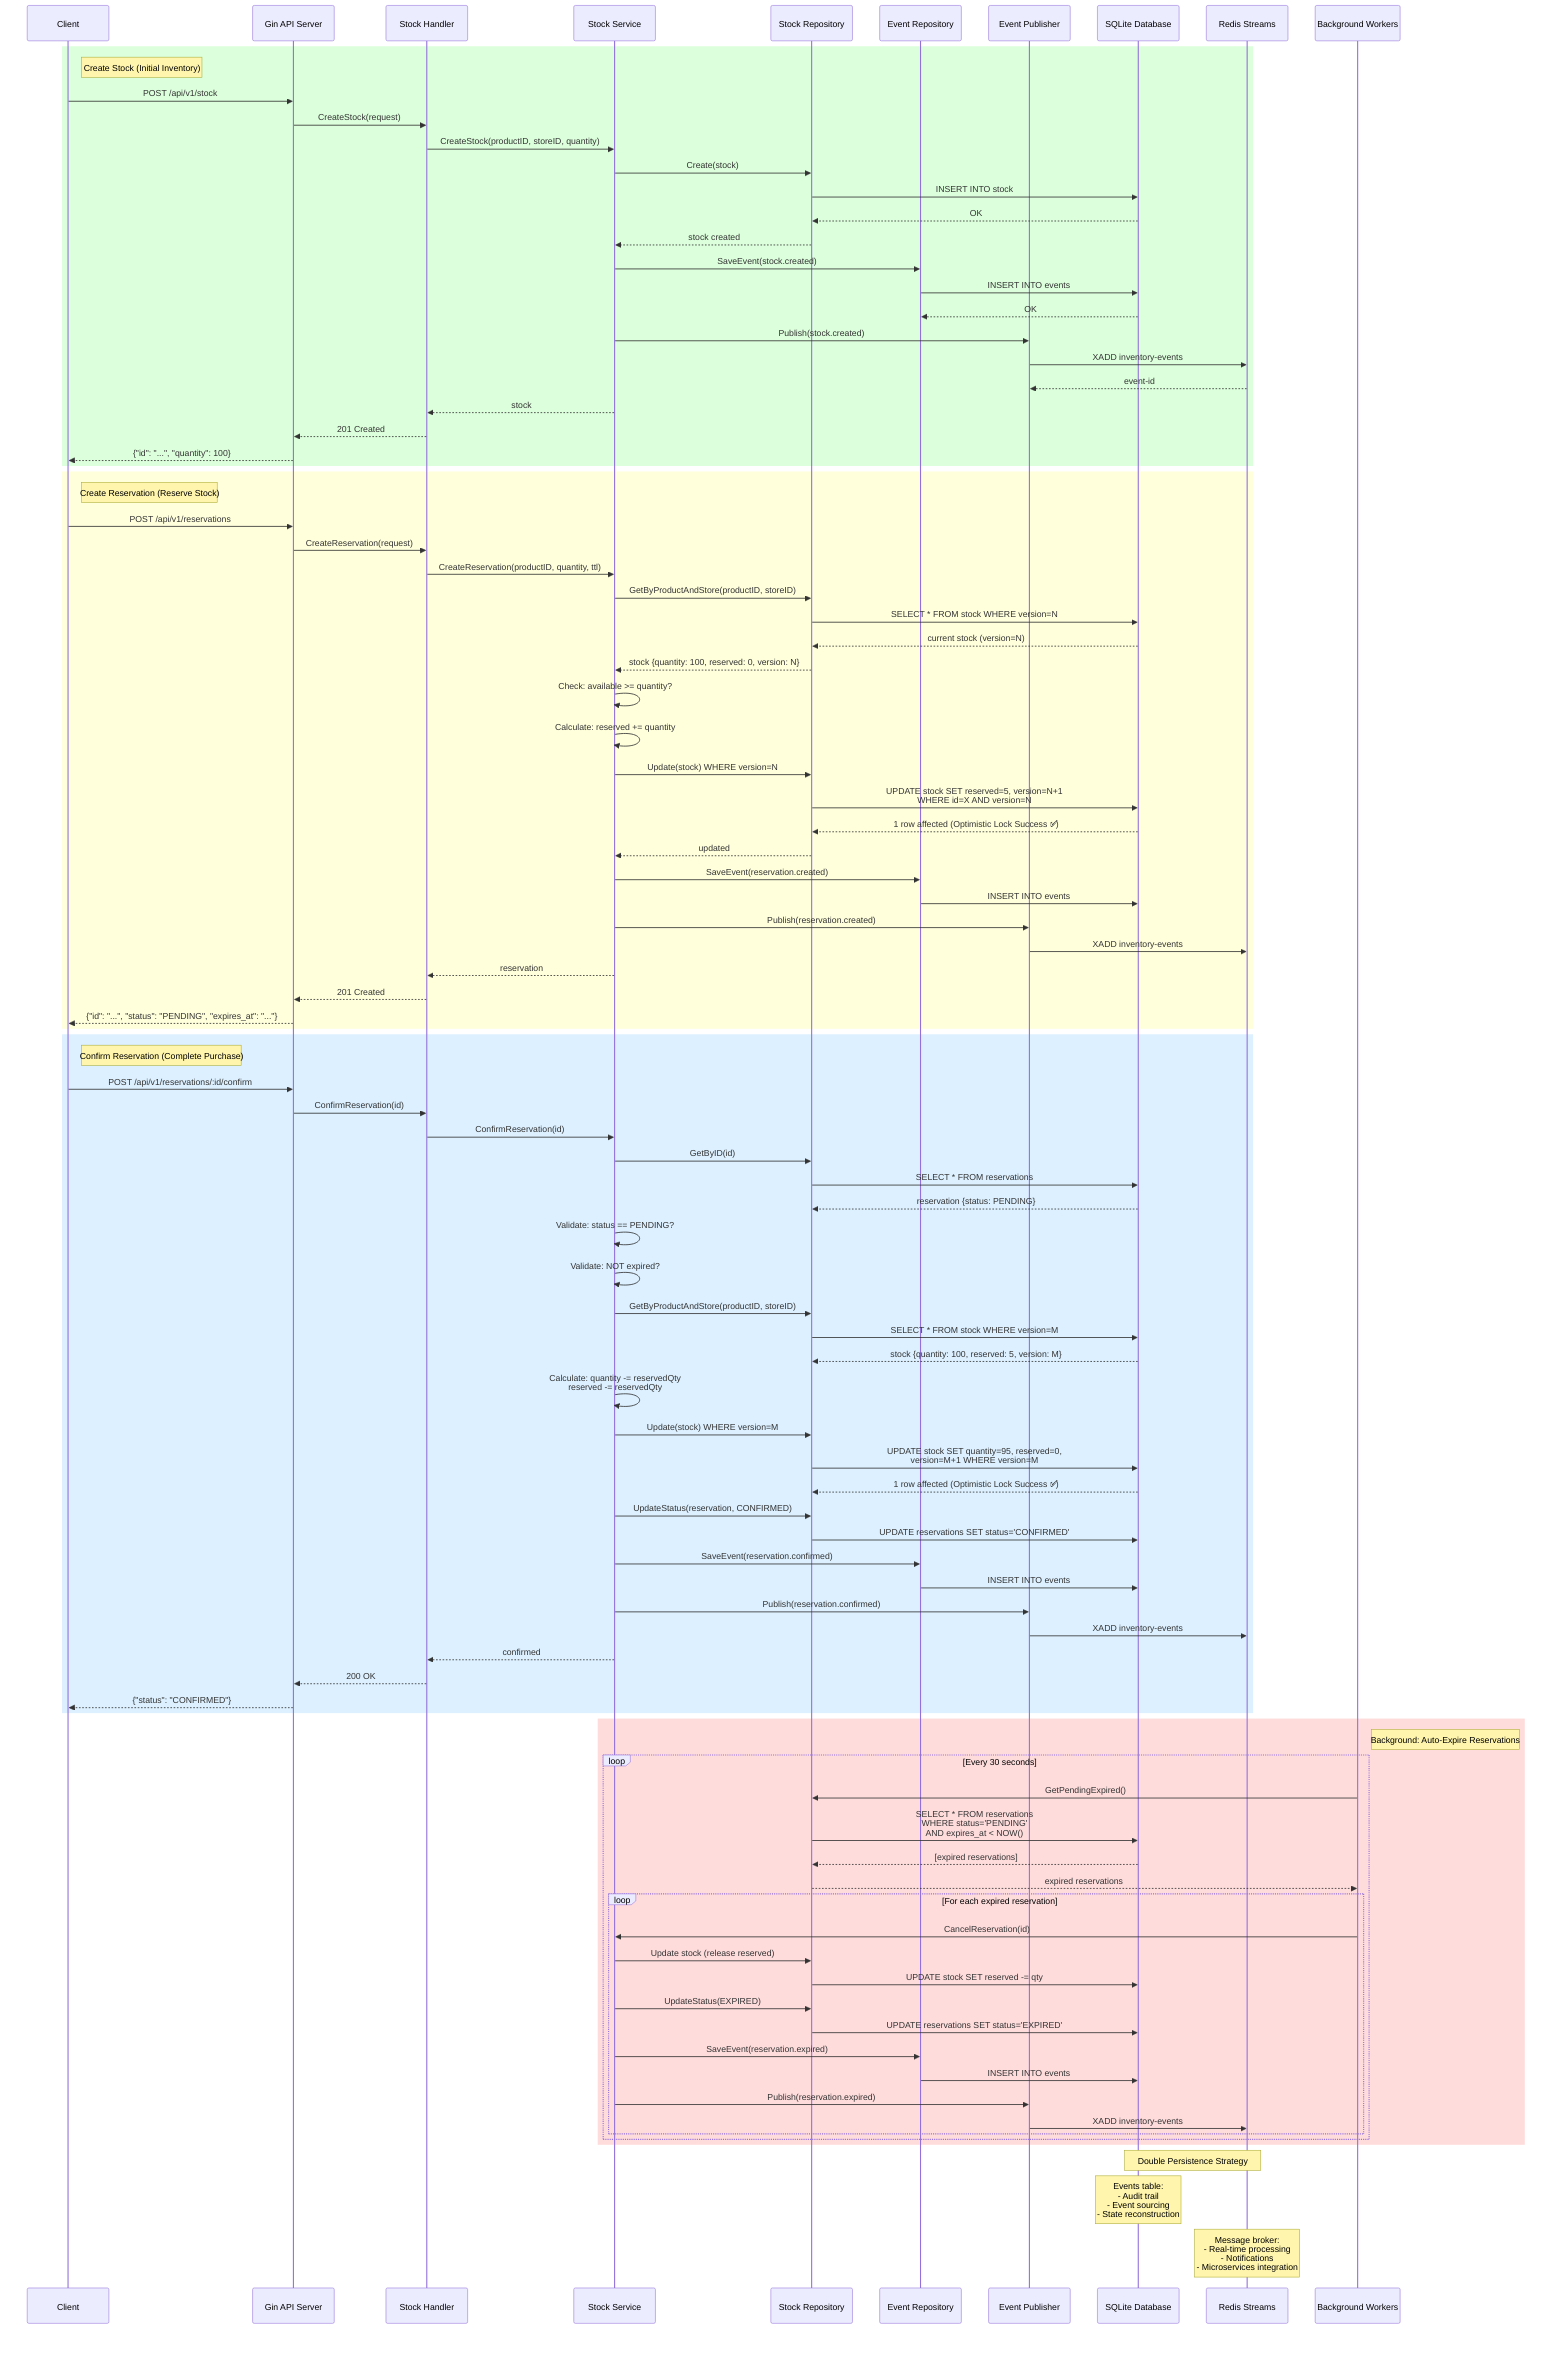 sequenceDiagram
    participant Client
    participant API as Gin API Server
    participant Handler as Stock Handler
    participant Service as Stock Service
    participant Repo as Stock Repository
    participant EventRepo as Event Repository
    participant Publisher as Event Publisher
    participant DB as SQLite Database
    participant Redis as Redis Streams
    participant Worker as Background Workers

    %% Create Stock Flow
    rect rgb(220, 255, 220)
        note right of Client: Create Stock (Initial Inventory)
        Client->>API: POST /api/v1/stock
        API->>Handler: CreateStock(request)
        Handler->>Service: CreateStock(productID, storeID, quantity)
        
        Service->>Repo: Create(stock)
        Repo->>DB: INSERT INTO stock
        DB-->>Repo: OK
        Repo-->>Service: stock created
        
        Service->>EventRepo: SaveEvent(stock.created)
        EventRepo->>DB: INSERT INTO events
        DB-->>EventRepo: OK
        
        Service->>Publisher: Publish(stock.created)
        Publisher->>Redis: XADD inventory-events
        Redis-->>Publisher: event-id
        
        Service-->>Handler: stock
        Handler-->>API: 201 Created
        API-->>Client: {"id": "...", "quantity": 100}
    end

    %% Create Reservation Flow
    rect rgb(255, 255, 220)
        note right of Client: Create Reservation (Reserve Stock)
        Client->>API: POST /api/v1/reservations
        API->>Handler: CreateReservation(request)
        Handler->>Service: CreateReservation(productID, quantity, ttl)
        
        Service->>Repo: GetByProductAndStore(productID, storeID)
        Repo->>DB: SELECT * FROM stock WHERE version=N
        DB-->>Repo: current stock (version=N)
        Repo-->>Service: stock {quantity: 100, reserved: 0, version: N}
        
        Service->>Service: Check: available >= quantity?
        Service->>Service: Calculate: reserved += quantity
        
        Service->>Repo: Update(stock) WHERE version=N
        Repo->>DB: UPDATE stock SET reserved=5, version=N+1<br/>WHERE id=X AND version=N
        DB-->>Repo: 1 row affected (Optimistic Lock Success ✅)
        Repo-->>Service: updated
        
        Service->>EventRepo: SaveEvent(reservation.created)
        EventRepo->>DB: INSERT INTO events
        
        Service->>Publisher: Publish(reservation.created)
        Publisher->>Redis: XADD inventory-events
        
        Service-->>Handler: reservation
        Handler-->>API: 201 Created
        API-->>Client: {"id": "...", "status": "PENDING", "expires_at": "..."}
    end

    %% Confirm Reservation Flow
    rect rgb(220, 240, 255)
        note right of Client: Confirm Reservation (Complete Purchase)
        Client->>API: POST /api/v1/reservations/:id/confirm
        API->>Handler: ConfirmReservation(id)
        Handler->>Service: ConfirmReservation(id)
        
        Service->>Repo: GetByID(id)
        Repo->>DB: SELECT * FROM reservations
        DB-->>Repo: reservation {status: PENDING}
        
        Service->>Service: Validate: status == PENDING?
        Service->>Service: Validate: NOT expired?
        
        Service->>Repo: GetByProductAndStore(productID, storeID)
        Repo->>DB: SELECT * FROM stock WHERE version=M
        DB-->>Repo: stock {quantity: 100, reserved: 5, version: M}
        
        Service->>Service: Calculate: quantity -= reservedQty<br/>reserved -= reservedQty
        
        Service->>Repo: Update(stock) WHERE version=M
        Repo->>DB: UPDATE stock SET quantity=95, reserved=0,<br/>version=M+1 WHERE version=M
        DB-->>Repo: 1 row affected (Optimistic Lock Success ✅)
        
        Service->>Repo: UpdateStatus(reservation, CONFIRMED)
        Repo->>DB: UPDATE reservations SET status='CONFIRMED'
        
        Service->>EventRepo: SaveEvent(reservation.confirmed)
        EventRepo->>DB: INSERT INTO events
        
        Service->>Publisher: Publish(reservation.confirmed)
        Publisher->>Redis: XADD inventory-events
        
        Service-->>Handler: confirmed
        Handler-->>API: 200 OK
        API-->>Client: {"status": "CONFIRMED"}
    end

    %% Background Worker - Expiration
    rect rgb(255, 220, 220)
        note right of Worker: Background: Auto-Expire Reservations
        loop Every 30 seconds
            Worker->>Repo: GetPendingExpired()
            Repo->>DB: SELECT * FROM reservations<br/>WHERE status='PENDING'<br/>AND expires_at < NOW()
            DB-->>Repo: [expired reservations]
            Repo-->>Worker: expired reservations
            
            loop For each expired reservation
                Worker->>Service: CancelReservation(id)
                Service->>Repo: Update stock (release reserved)
                Repo->>DB: UPDATE stock SET reserved -= qty
                Service->>Repo: UpdateStatus(EXPIRED)
                Repo->>DB: UPDATE reservations SET status='EXPIRED'
                
                Service->>EventRepo: SaveEvent(reservation.expired)
                EventRepo->>DB: INSERT INTO events
                
                Service->>Publisher: Publish(reservation.expired)
                Publisher->>Redis: XADD inventory-events
            end
        end
    end

    %% Event Flow Summary
    note over DB,Redis: Double Persistence Strategy
    note over DB: Events table:<br/>- Audit trail<br/>- Event sourcing<br/>- State reconstruction
    note over Redis: Message broker:<br/>- Real-time processing<br/>- Notifications<br/>- Microservices integration